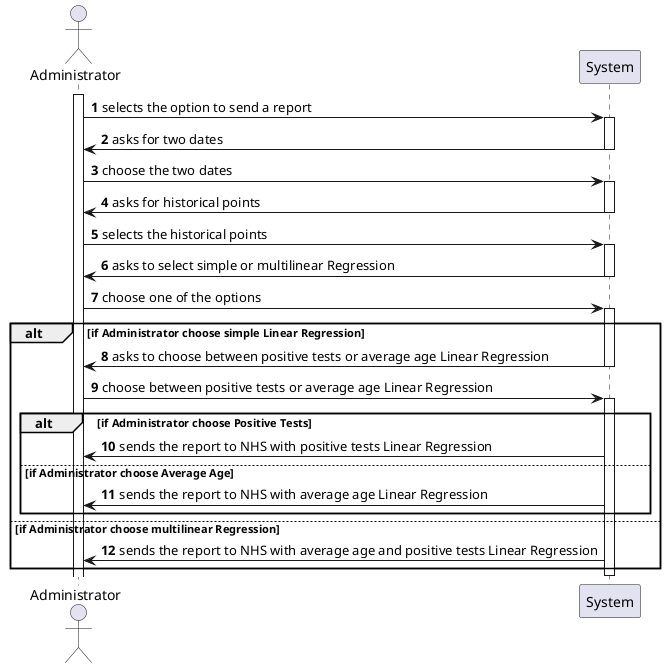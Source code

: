 @startuml
'https://plantuml.com/sequence-diagram

autonumber

actor "Administrator" as OE

activate OE
OE -> System : selects the option to send a report
activate System
System -> OE: asks for two dates
deactivate System
OE -> System : choose the two dates
activate System
System -> OE : asks for historical points
deactivate System
OE -> System : selects the historical points
activate System
System -> OE : asks to select simple or multilinear Regression
deactivate System
OE -> System : choose one of the options
alt if Administrator choose simple Linear Regression
activate System
System -> OE : asks to choose between positive tests or average age Linear Regression
deactivate System
OE -> System : choose between positive tests or average age Linear Regression
activate System
alt if Administrator choose Positive Tests
System -> OE : sends the report to NHS with positive tests Linear Regression
else if Administrator choose Average Age
System -> OE : sends the report to NHS with average age Linear Regression
end
activate System
else if Administrator choose multilinear Regression
System -> OE : sends the report to NHS with average age and positive tests Linear Regression
end
deactivate System


@enduml